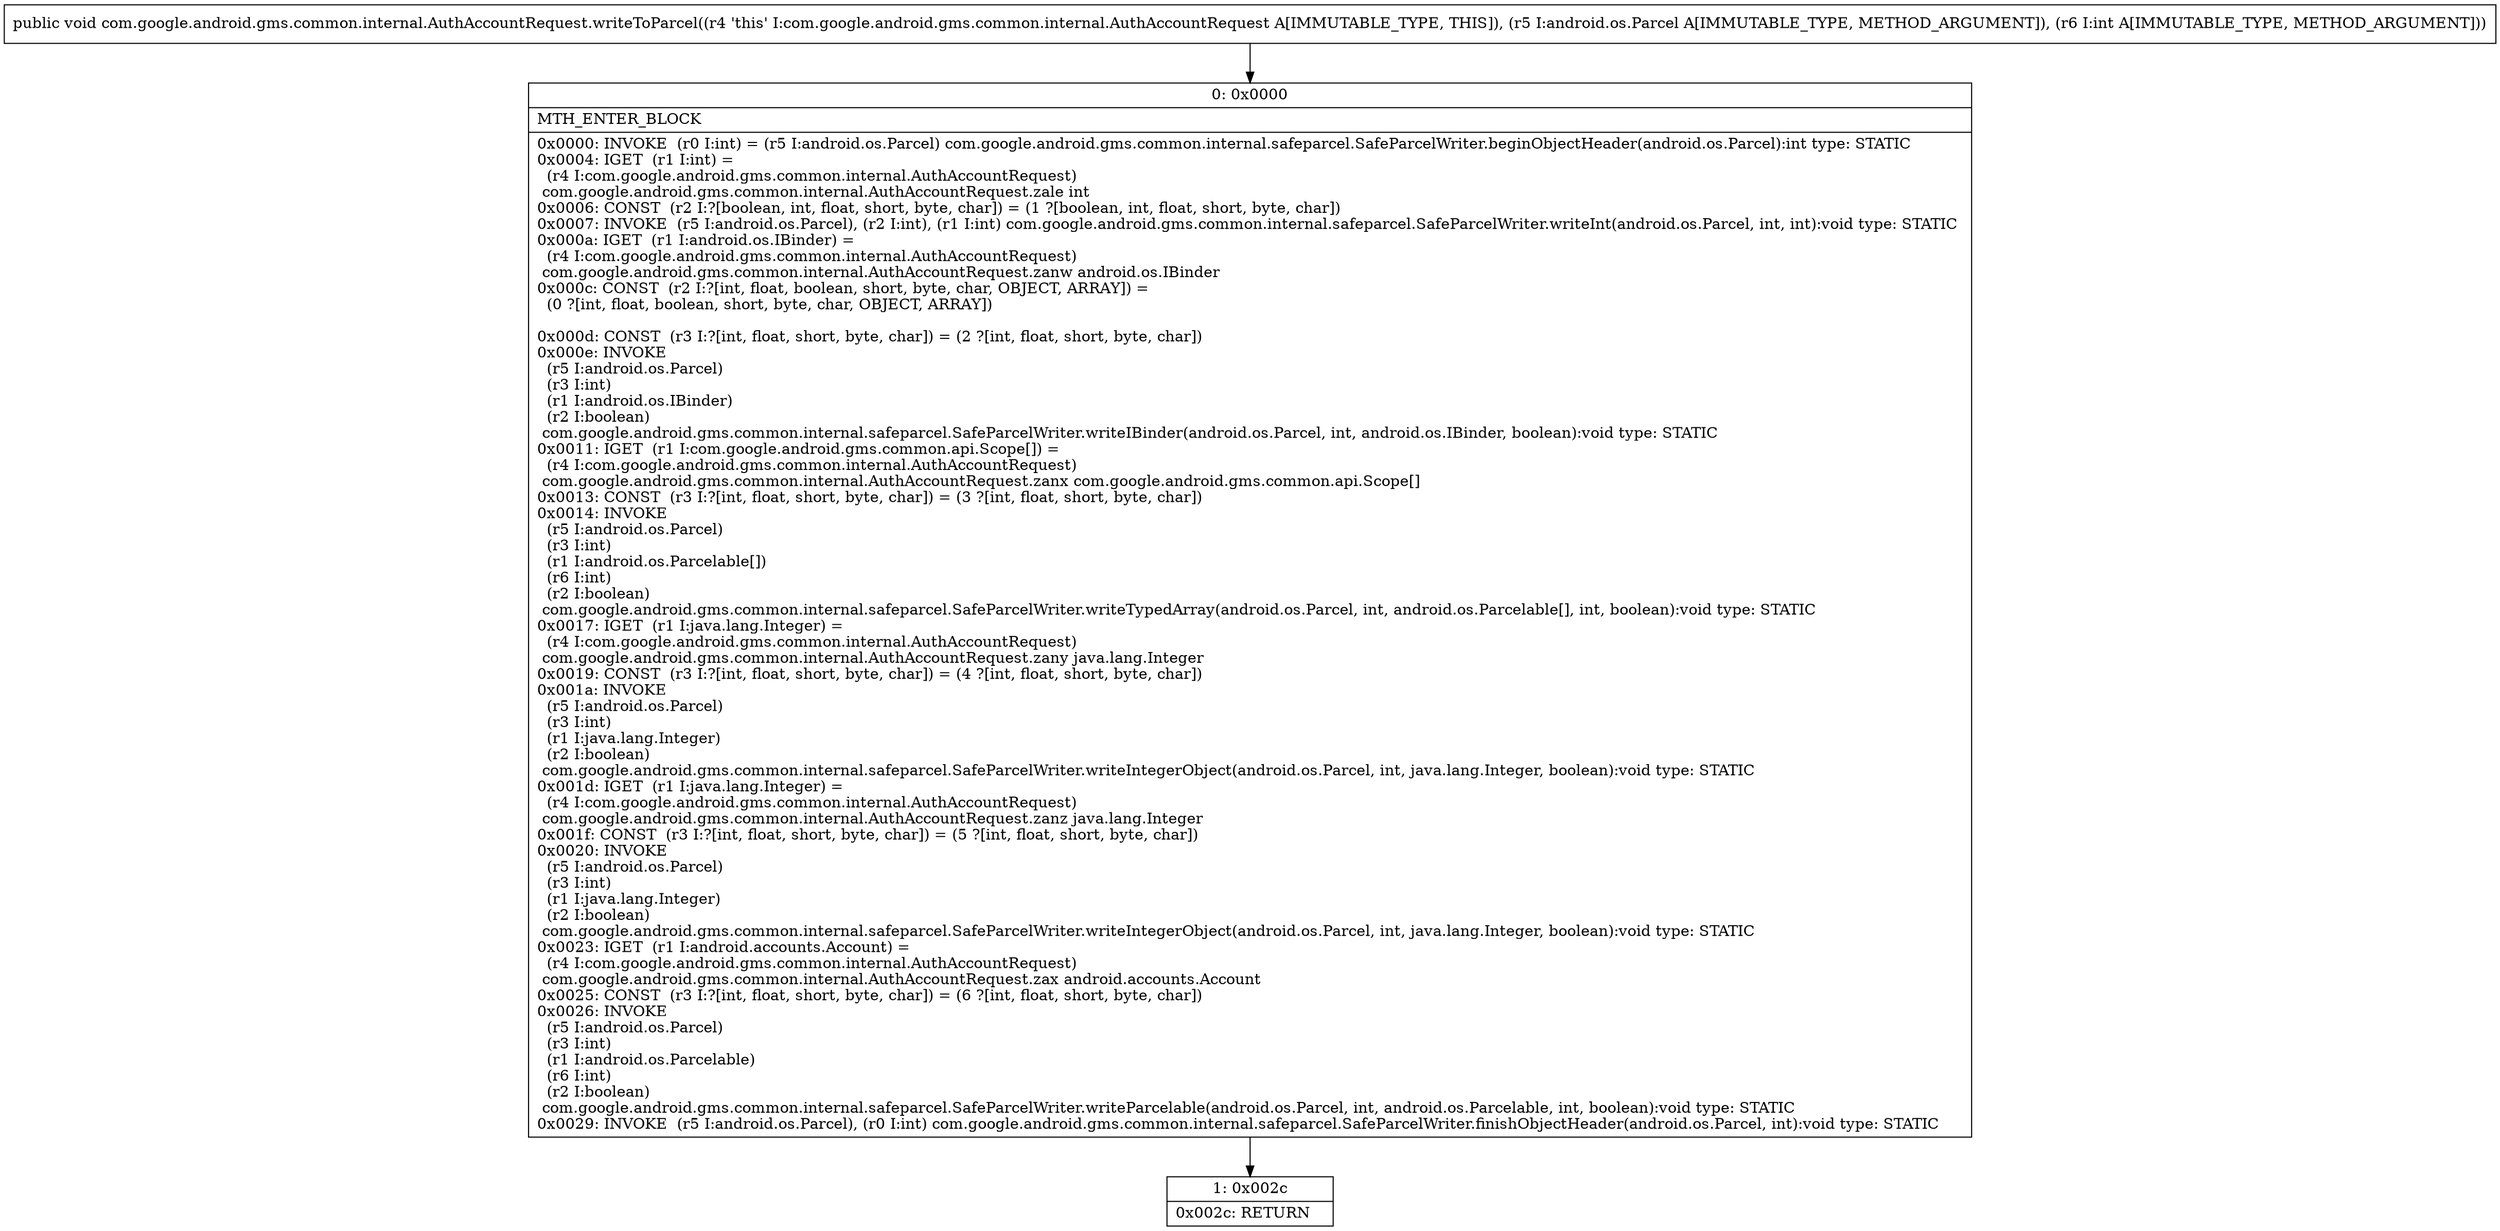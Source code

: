 digraph "CFG forcom.google.android.gms.common.internal.AuthAccountRequest.writeToParcel(Landroid\/os\/Parcel;I)V" {
Node_0 [shape=record,label="{0\:\ 0x0000|MTH_ENTER_BLOCK\l|0x0000: INVOKE  (r0 I:int) = (r5 I:android.os.Parcel) com.google.android.gms.common.internal.safeparcel.SafeParcelWriter.beginObjectHeader(android.os.Parcel):int type: STATIC \l0x0004: IGET  (r1 I:int) = \l  (r4 I:com.google.android.gms.common.internal.AuthAccountRequest)\l com.google.android.gms.common.internal.AuthAccountRequest.zale int \l0x0006: CONST  (r2 I:?[boolean, int, float, short, byte, char]) = (1 ?[boolean, int, float, short, byte, char]) \l0x0007: INVOKE  (r5 I:android.os.Parcel), (r2 I:int), (r1 I:int) com.google.android.gms.common.internal.safeparcel.SafeParcelWriter.writeInt(android.os.Parcel, int, int):void type: STATIC \l0x000a: IGET  (r1 I:android.os.IBinder) = \l  (r4 I:com.google.android.gms.common.internal.AuthAccountRequest)\l com.google.android.gms.common.internal.AuthAccountRequest.zanw android.os.IBinder \l0x000c: CONST  (r2 I:?[int, float, boolean, short, byte, char, OBJECT, ARRAY]) = \l  (0 ?[int, float, boolean, short, byte, char, OBJECT, ARRAY])\l \l0x000d: CONST  (r3 I:?[int, float, short, byte, char]) = (2 ?[int, float, short, byte, char]) \l0x000e: INVOKE  \l  (r5 I:android.os.Parcel)\l  (r3 I:int)\l  (r1 I:android.os.IBinder)\l  (r2 I:boolean)\l com.google.android.gms.common.internal.safeparcel.SafeParcelWriter.writeIBinder(android.os.Parcel, int, android.os.IBinder, boolean):void type: STATIC \l0x0011: IGET  (r1 I:com.google.android.gms.common.api.Scope[]) = \l  (r4 I:com.google.android.gms.common.internal.AuthAccountRequest)\l com.google.android.gms.common.internal.AuthAccountRequest.zanx com.google.android.gms.common.api.Scope[] \l0x0013: CONST  (r3 I:?[int, float, short, byte, char]) = (3 ?[int, float, short, byte, char]) \l0x0014: INVOKE  \l  (r5 I:android.os.Parcel)\l  (r3 I:int)\l  (r1 I:android.os.Parcelable[])\l  (r6 I:int)\l  (r2 I:boolean)\l com.google.android.gms.common.internal.safeparcel.SafeParcelWriter.writeTypedArray(android.os.Parcel, int, android.os.Parcelable[], int, boolean):void type: STATIC \l0x0017: IGET  (r1 I:java.lang.Integer) = \l  (r4 I:com.google.android.gms.common.internal.AuthAccountRequest)\l com.google.android.gms.common.internal.AuthAccountRequest.zany java.lang.Integer \l0x0019: CONST  (r3 I:?[int, float, short, byte, char]) = (4 ?[int, float, short, byte, char]) \l0x001a: INVOKE  \l  (r5 I:android.os.Parcel)\l  (r3 I:int)\l  (r1 I:java.lang.Integer)\l  (r2 I:boolean)\l com.google.android.gms.common.internal.safeparcel.SafeParcelWriter.writeIntegerObject(android.os.Parcel, int, java.lang.Integer, boolean):void type: STATIC \l0x001d: IGET  (r1 I:java.lang.Integer) = \l  (r4 I:com.google.android.gms.common.internal.AuthAccountRequest)\l com.google.android.gms.common.internal.AuthAccountRequest.zanz java.lang.Integer \l0x001f: CONST  (r3 I:?[int, float, short, byte, char]) = (5 ?[int, float, short, byte, char]) \l0x0020: INVOKE  \l  (r5 I:android.os.Parcel)\l  (r3 I:int)\l  (r1 I:java.lang.Integer)\l  (r2 I:boolean)\l com.google.android.gms.common.internal.safeparcel.SafeParcelWriter.writeIntegerObject(android.os.Parcel, int, java.lang.Integer, boolean):void type: STATIC \l0x0023: IGET  (r1 I:android.accounts.Account) = \l  (r4 I:com.google.android.gms.common.internal.AuthAccountRequest)\l com.google.android.gms.common.internal.AuthAccountRequest.zax android.accounts.Account \l0x0025: CONST  (r3 I:?[int, float, short, byte, char]) = (6 ?[int, float, short, byte, char]) \l0x0026: INVOKE  \l  (r5 I:android.os.Parcel)\l  (r3 I:int)\l  (r1 I:android.os.Parcelable)\l  (r6 I:int)\l  (r2 I:boolean)\l com.google.android.gms.common.internal.safeparcel.SafeParcelWriter.writeParcelable(android.os.Parcel, int, android.os.Parcelable, int, boolean):void type: STATIC \l0x0029: INVOKE  (r5 I:android.os.Parcel), (r0 I:int) com.google.android.gms.common.internal.safeparcel.SafeParcelWriter.finishObjectHeader(android.os.Parcel, int):void type: STATIC \l}"];
Node_1 [shape=record,label="{1\:\ 0x002c|0x002c: RETURN   \l}"];
MethodNode[shape=record,label="{public void com.google.android.gms.common.internal.AuthAccountRequest.writeToParcel((r4 'this' I:com.google.android.gms.common.internal.AuthAccountRequest A[IMMUTABLE_TYPE, THIS]), (r5 I:android.os.Parcel A[IMMUTABLE_TYPE, METHOD_ARGUMENT]), (r6 I:int A[IMMUTABLE_TYPE, METHOD_ARGUMENT])) }"];
MethodNode -> Node_0;
Node_0 -> Node_1;
}

